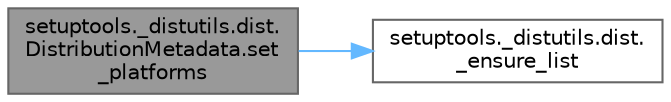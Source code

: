 digraph "setuptools._distutils.dist.DistributionMetadata.set_platforms"
{
 // LATEX_PDF_SIZE
  bgcolor="transparent";
  edge [fontname=Helvetica,fontsize=10,labelfontname=Helvetica,labelfontsize=10];
  node [fontname=Helvetica,fontsize=10,shape=box,height=0.2,width=0.4];
  rankdir="LR";
  Node1 [id="Node000001",label="setuptools._distutils.dist.\lDistributionMetadata.set\l_platforms",height=0.2,width=0.4,color="gray40", fillcolor="grey60", style="filled", fontcolor="black",tooltip=" "];
  Node1 -> Node2 [id="edge1_Node000001_Node000002",color="steelblue1",style="solid",tooltip=" "];
  Node2 [id="Node000002",label="setuptools._distutils.dist.\l_ensure_list",height=0.2,width=0.4,color="grey40", fillcolor="white", style="filled",URL="$namespacesetuptools_1_1__distutils_1_1dist.html#a9c5b2956d8bbb9d8f3448ea66649451d",tooltip=" "];
}
